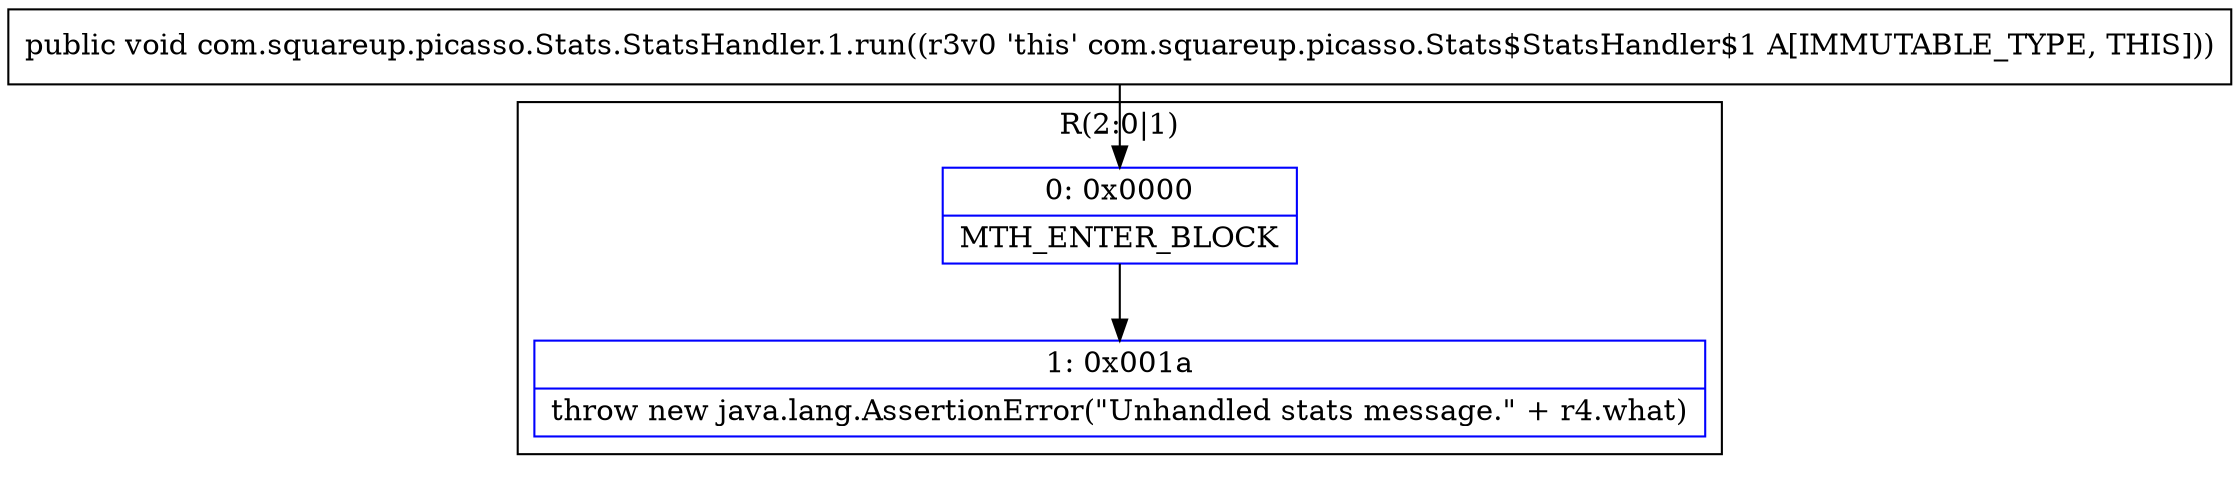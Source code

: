 digraph "CFG forcom.squareup.picasso.Stats.StatsHandler.1.run()V" {
subgraph cluster_Region_393181342 {
label = "R(2:0|1)";
node [shape=record,color=blue];
Node_0 [shape=record,label="{0\:\ 0x0000|MTH_ENTER_BLOCK\l}"];
Node_1 [shape=record,label="{1\:\ 0x001a|throw new java.lang.AssertionError(\"Unhandled stats message.\" + r4.what)\l}"];
}
MethodNode[shape=record,label="{public void com.squareup.picasso.Stats.StatsHandler.1.run((r3v0 'this' com.squareup.picasso.Stats$StatsHandler$1 A[IMMUTABLE_TYPE, THIS])) }"];
MethodNode -> Node_0;
Node_0 -> Node_1;
}

